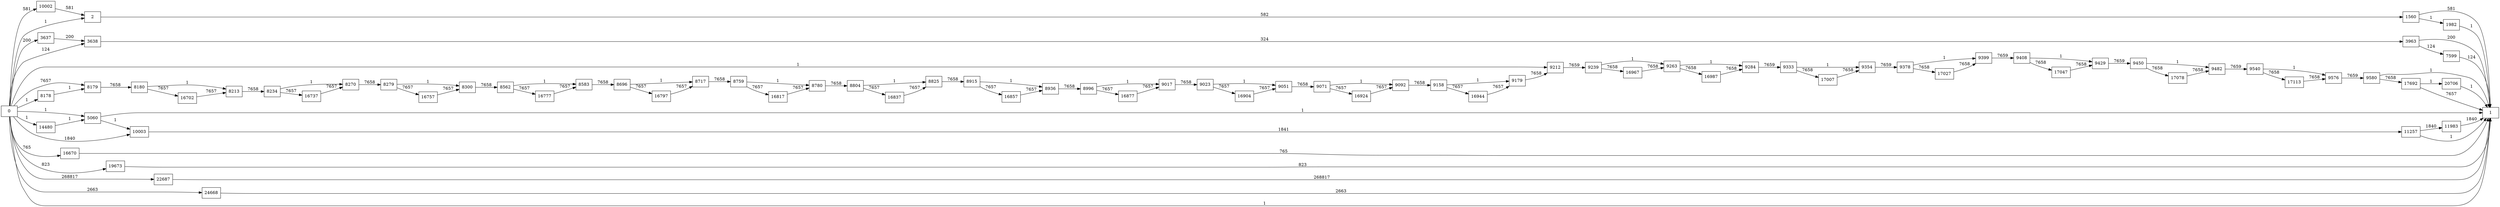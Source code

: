 digraph {
	graph [rankdir=LR]
	node [shape=rectangle]
	2 -> 1560 [label=582]
	1560 -> 1 [label=581]
	1560 -> 1982 [label=1]
	1982 -> 1 [label=1]
	3637 -> 3638 [label=200]
	3638 -> 3963 [label=324]
	3963 -> 1 [label=200]
	3963 -> 7599 [label=124]
	5060 -> 1 [label=1]
	5060 -> 10003 [label=1]
	7599 -> 1 [label=124]
	8178 -> 8179 [label=1]
	8179 -> 8180 [label=7658]
	8180 -> 8213 [label=1]
	8180 -> 16702 [label=7657]
	8213 -> 8234 [label=7658]
	8234 -> 8270 [label=1]
	8234 -> 16737 [label=7657]
	8270 -> 8279 [label=7658]
	8279 -> 8300 [label=1]
	8279 -> 16757 [label=7657]
	8300 -> 8562 [label=7658]
	8562 -> 8583 [label=1]
	8562 -> 16777 [label=7657]
	8583 -> 8696 [label=7658]
	8696 -> 8717 [label=1]
	8696 -> 16797 [label=7657]
	8717 -> 8759 [label=7658]
	8759 -> 8780 [label=1]
	8759 -> 16817 [label=7657]
	8780 -> 8804 [label=7658]
	8804 -> 8825 [label=1]
	8804 -> 16837 [label=7657]
	8825 -> 8915 [label=7658]
	8915 -> 8936 [label=1]
	8915 -> 16857 [label=7657]
	8936 -> 8996 [label=7658]
	8996 -> 9017 [label=1]
	8996 -> 16877 [label=7657]
	9017 -> 9023 [label=7658]
	9023 -> 9051 [label=1]
	9023 -> 16904 [label=7657]
	9051 -> 9071 [label=7658]
	9071 -> 9092 [label=1]
	9071 -> 16924 [label=7657]
	9092 -> 9158 [label=7658]
	9158 -> 9179 [label=1]
	9158 -> 16944 [label=7657]
	9179 -> 9212 [label=7658]
	9212 -> 9239 [label=7659]
	9239 -> 9263 [label=1]
	9239 -> 16967 [label=7658]
	9263 -> 9284 [label=1]
	9263 -> 16987 [label=7658]
	9284 -> 9333 [label=7659]
	9333 -> 9354 [label=1]
	9333 -> 17007 [label=7658]
	9354 -> 9378 [label=7659]
	9378 -> 9399 [label=1]
	9378 -> 17027 [label=7658]
	9399 -> 9408 [label=7659]
	9408 -> 9429 [label=1]
	9408 -> 17047 [label=7658]
	9429 -> 9450 [label=7659]
	9450 -> 9482 [label=1]
	9450 -> 17078 [label=7658]
	9482 -> 9540 [label=7659]
	9540 -> 9576 [label=1]
	9540 -> 17113 [label=7658]
	9576 -> 9580 [label=7659]
	9580 -> 1 [label=1]
	9580 -> 17692 [label=7658]
	10002 -> 2 [label=581]
	10003 -> 11257 [label=1841]
	11257 -> 1 [label=1]
	11257 -> 11983 [label=1840]
	11983 -> 1 [label=1840]
	14480 -> 5060 [label=1]
	16670 -> 1 [label=765]
	16702 -> 8213 [label=7657]
	16737 -> 8270 [label=7657]
	16757 -> 8300 [label=7657]
	16777 -> 8583 [label=7657]
	16797 -> 8717 [label=7657]
	16817 -> 8780 [label=7657]
	16837 -> 8825 [label=7657]
	16857 -> 8936 [label=7657]
	16877 -> 9017 [label=7657]
	16904 -> 9051 [label=7657]
	16924 -> 9092 [label=7657]
	16944 -> 9179 [label=7657]
	16967 -> 9263 [label=7658]
	16987 -> 9284 [label=7658]
	17007 -> 9354 [label=7658]
	17027 -> 9399 [label=7658]
	17047 -> 9429 [label=7658]
	17078 -> 9482 [label=7658]
	17113 -> 9576 [label=7658]
	17692 -> 1 [label=7657]
	17692 -> 20706 [label=1]
	19673 -> 1 [label=823]
	20706 -> 1 [label=1]
	22687 -> 1 [label=268817]
	24668 -> 1 [label=2663]
	0 -> 2 [label=1]
	0 -> 3638 [label=124]
	0 -> 10003 [label=1840]
	0 -> 8179 [label=7657]
	0 -> 9212 [label=1]
	0 -> 3637 [label=200]
	0 -> 5060 [label=1]
	0 -> 8178 [label=1]
	0 -> 10002 [label=581]
	0 -> 1 [label=1]
	0 -> 14480 [label=1]
	0 -> 16670 [label=765]
	0 -> 19673 [label=823]
	0 -> 22687 [label=268817]
	0 -> 24668 [label=2663]
}
